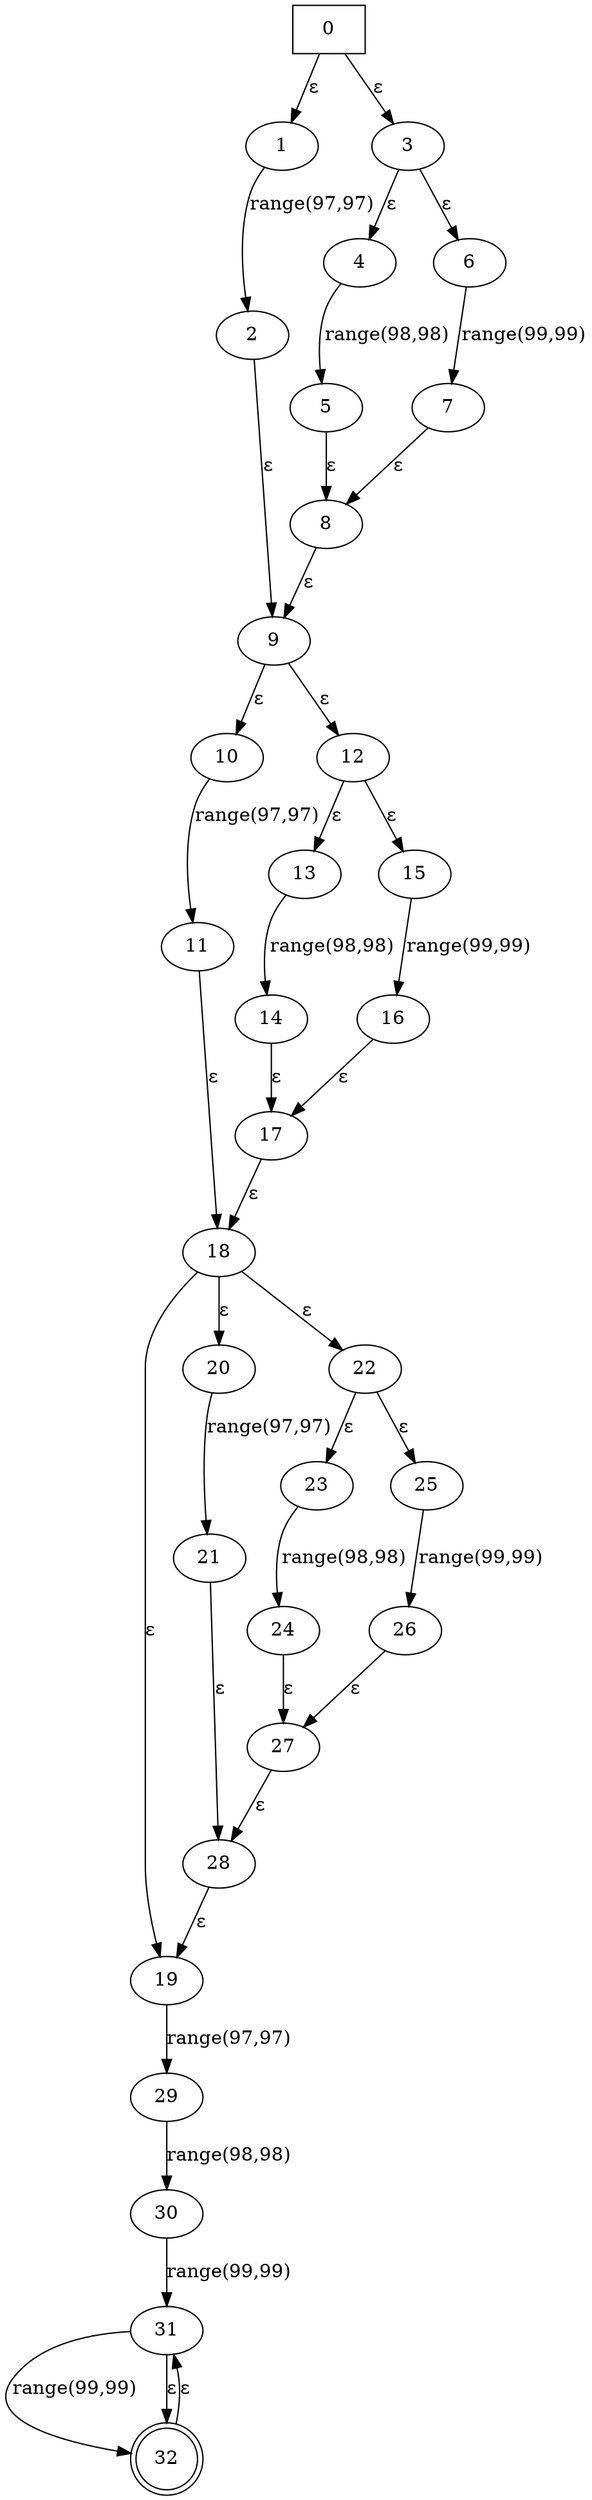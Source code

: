 digraph NFA {
	0;
	1;
	2;
	3;
	4;
	5;
	6;
	7;
	8;
	9;
	10;
	11;
	12;
	13;
	14;
	15;
	16;
	17;
	18;
	19;
	20;
	21;
	22;
	23;
	24;
	25;
	26;
	27;
	28;
	29;
	30;
	31;
	32;
	1 -> 2 [label="range(97,97)"];
	4 -> 5 [label="range(98,98)"];
	6 -> 7 [label="range(99,99)"];
	10 -> 11 [label="range(97,97)"];
	13 -> 14 [label="range(98,98)"];
	15 -> 16 [label="range(99,99)"];
	19 -> 29 [label="range(97,97)"];
	20 -> 21 [label="range(97,97)"];
	23 -> 24 [label="range(98,98)"];
	25 -> 26 [label="range(99,99)"];
	29 -> 30 [label="range(98,98)"];
	30 -> 31 [label="range(99,99)"];
	31 -> 32 [label="range(99,99)"];
	0 -> 1 [label="ε"];
	0 -> 3 [label="ε"];
	2 -> 9 [label="ε"];
	3 -> 4 [label="ε"];
	3 -> 6 [label="ε"];
	5 -> 8 [label="ε"];
	7 -> 8 [label="ε"];
	8 -> 9 [label="ε"];
	9 -> 10 [label="ε"];
	9 -> 12 [label="ε"];
	11 -> 18 [label="ε"];
	12 -> 13 [label="ε"];
	12 -> 15 [label="ε"];
	14 -> 17 [label="ε"];
	16 -> 17 [label="ε"];
	17 -> 18 [label="ε"];
	18 -> 19 [label="ε"];
	18 -> 20 [label="ε"];
	18 -> 22 [label="ε"];
	21 -> 28 [label="ε"];
	22 -> 23 [label="ε"];
	22 -> 25 [label="ε"];
	24 -> 27 [label="ε"];
	26 -> 27 [label="ε"];
	27 -> 28 [label="ε"];
	28 -> 19 [label="ε"];
	31 -> 32 [label="ε"];
	32 -> 31 [label="ε"];
	32 [shape=doublecircle];
	0 [shape=box];
}
